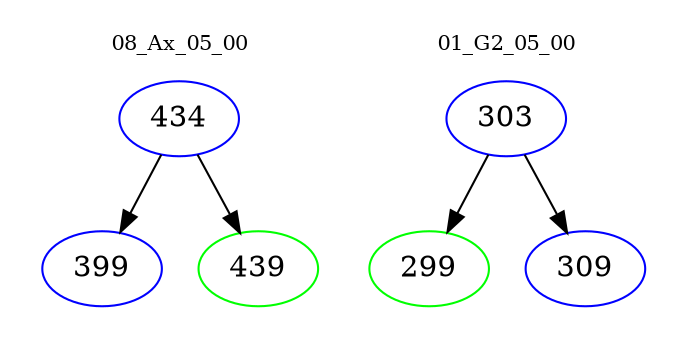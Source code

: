 digraph{
subgraph cluster_0 {
color = white
label = "08_Ax_05_00";
fontsize=10;
T0_434 [label="434", color="blue"]
T0_434 -> T0_399 [color="black"]
T0_399 [label="399", color="blue"]
T0_434 -> T0_439 [color="black"]
T0_439 [label="439", color="green"]
}
subgraph cluster_1 {
color = white
label = "01_G2_05_00";
fontsize=10;
T1_303 [label="303", color="blue"]
T1_303 -> T1_299 [color="black"]
T1_299 [label="299", color="green"]
T1_303 -> T1_309 [color="black"]
T1_309 [label="309", color="blue"]
}
}
